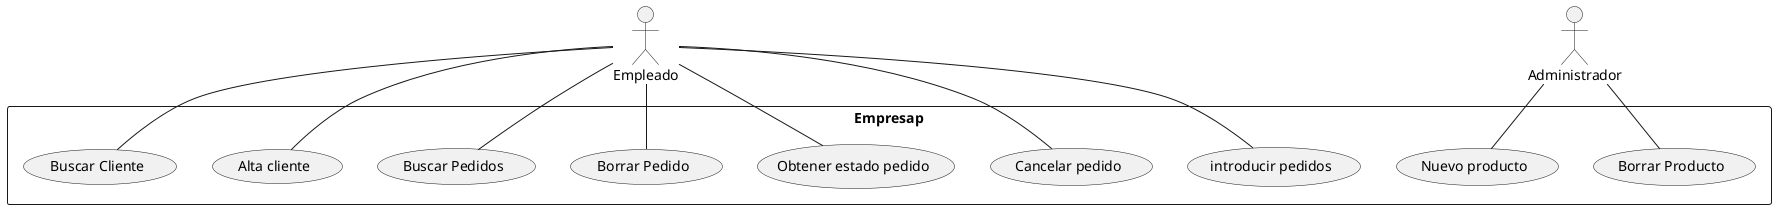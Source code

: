 @startuml
:Empleado:
:Administrador:

rectangle Empresap {
(introducir pedidos)
(Cancelar pedido)
(Obtener estado pedido)
(Borrar Pedido)
(Buscar Pedidos)
(Alta cliente)
(Buscar Cliente)
(Nuevo producto)
(Borrar Producto)
}


Empleado -- (introducir pedidos)
Empleado -- (Cancelar pedido)
Empleado --  (Obtener estado pedido)
Empleado -- (Borrar Pedido)
Empleado -- (Buscar Pedidos)
Empleado -- (Alta cliente)
Empleado -- (Buscar Cliente)

Administrador -- (Nuevo producto)
Administrador -- (Borrar Producto)

@enduml